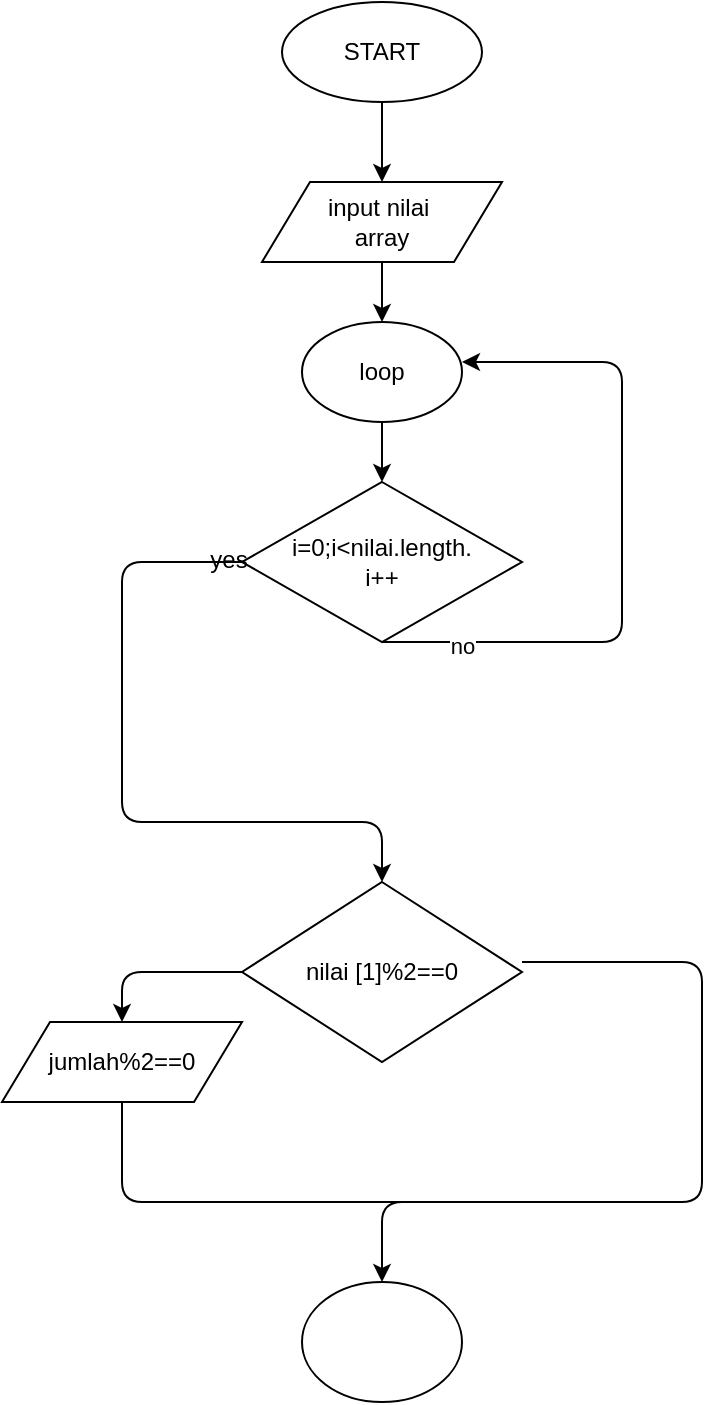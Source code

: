 <mxfile version="13.0.3" type="device"><diagram id="VoosDuAh4s1qLTYpJdfr" name="Halaman-1"><mxGraphModel dx="852" dy="494" grid="1" gridSize="10" guides="1" tooltips="1" connect="1" arrows="1" fold="1" page="1" pageScale="1" pageWidth="850" pageHeight="1100" math="0" shadow="0"><root><mxCell id="0"/><mxCell id="1" parent="0"/><mxCell id="vZcmmzkFL6Mtv7v01XUl-1" value="START" style="ellipse;whiteSpace=wrap;html=1;" vertex="1" parent="1"><mxGeometry x="390" y="40" width="100" height="50" as="geometry"/></mxCell><mxCell id="vZcmmzkFL6Mtv7v01XUl-2" value="" style="endArrow=classic;html=1;" edge="1" parent="1" source="vZcmmzkFL6Mtv7v01XUl-1" target="vZcmmzkFL6Mtv7v01XUl-3"><mxGeometry width="50" height="50" relative="1" as="geometry"><mxPoint x="400" y="280" as="sourcePoint"/><mxPoint x="442" y="130" as="targetPoint"/></mxGeometry></mxCell><mxCell id="vZcmmzkFL6Mtv7v01XUl-3" value="input nilai&amp;nbsp;&lt;br&gt;array" style="shape=parallelogram;perimeter=parallelogramPerimeter;whiteSpace=wrap;html=1;" vertex="1" parent="1"><mxGeometry x="380" y="130" width="120" height="40" as="geometry"/></mxCell><mxCell id="vZcmmzkFL6Mtv7v01XUl-4" value="" style="endArrow=classic;html=1;exitX=0.5;exitY=1;exitDx=0;exitDy=0;" edge="1" parent="1" source="vZcmmzkFL6Mtv7v01XUl-3" target="vZcmmzkFL6Mtv7v01XUl-5"><mxGeometry width="50" height="50" relative="1" as="geometry"><mxPoint x="440" y="190" as="sourcePoint"/><mxPoint x="440" y="210" as="targetPoint"/></mxGeometry></mxCell><mxCell id="vZcmmzkFL6Mtv7v01XUl-5" value="loop" style="ellipse;whiteSpace=wrap;html=1;" vertex="1" parent="1"><mxGeometry x="400" y="200" width="80" height="50" as="geometry"/></mxCell><mxCell id="vZcmmzkFL6Mtv7v01XUl-6" value="" style="endArrow=classic;html=1;exitX=0.5;exitY=1;exitDx=0;exitDy=0;" edge="1" parent="1" source="vZcmmzkFL6Mtv7v01XUl-5" target="vZcmmzkFL6Mtv7v01XUl-7"><mxGeometry width="50" height="50" relative="1" as="geometry"><mxPoint x="425" y="350" as="sourcePoint"/><mxPoint x="440" y="290" as="targetPoint"/></mxGeometry></mxCell><mxCell id="vZcmmzkFL6Mtv7v01XUl-7" value="i=0;i&amp;lt;nilai.length.&lt;br&gt;i++" style="rhombus;whiteSpace=wrap;html=1;" vertex="1" parent="1"><mxGeometry x="370" y="280" width="140" height="80" as="geometry"/></mxCell><mxCell id="vZcmmzkFL6Mtv7v01XUl-8" value="" style="endArrow=classic;html=1;exitX=0.5;exitY=1;exitDx=0;exitDy=0;entryX=1;entryY=0.4;entryDx=0;entryDy=0;entryPerimeter=0;" edge="1" parent="1" source="vZcmmzkFL6Mtv7v01XUl-7" target="vZcmmzkFL6Mtv7v01XUl-5"><mxGeometry width="50" height="50" relative="1" as="geometry"><mxPoint x="490" y="370" as="sourcePoint"/><mxPoint x="490" y="220" as="targetPoint"/><Array as="points"><mxPoint x="560" y="360"/><mxPoint x="560" y="220"/></Array></mxGeometry></mxCell><mxCell id="vZcmmzkFL6Mtv7v01XUl-10" value="no" style="edgeLabel;html=1;align=center;verticalAlign=middle;resizable=0;points=[];" vertex="1" connectable="0" parent="vZcmmzkFL6Mtv7v01XUl-8"><mxGeometry x="-0.765" y="-2" relative="1" as="geometry"><mxPoint as="offset"/></mxGeometry></mxCell><mxCell id="vZcmmzkFL6Mtv7v01XUl-13" value="" style="endArrow=classic;html=1;exitX=0;exitY=0.5;exitDx=0;exitDy=0;" edge="1" parent="1" source="vZcmmzkFL6Mtv7v01XUl-7" target="vZcmmzkFL6Mtv7v01XUl-15"><mxGeometry width="50" height="50" relative="1" as="geometry"><mxPoint x="270" y="320" as="sourcePoint"/><mxPoint x="440" y="480" as="targetPoint"/><Array as="points"><mxPoint x="310" y="320"/><mxPoint x="310" y="450"/><mxPoint x="440" y="450"/></Array></mxGeometry></mxCell><mxCell id="vZcmmzkFL6Mtv7v01XUl-14" value="yes" style="text;html=1;align=center;verticalAlign=middle;resizable=0;points=[];autosize=1;" vertex="1" parent="1"><mxGeometry x="348" y="309" width="30" height="20" as="geometry"/></mxCell><mxCell id="vZcmmzkFL6Mtv7v01XUl-15" value="nilai [1]%2==0" style="rhombus;whiteSpace=wrap;html=1;" vertex="1" parent="1"><mxGeometry x="370" y="480" width="140" height="90" as="geometry"/></mxCell><mxCell id="vZcmmzkFL6Mtv7v01XUl-16" value="" style="endArrow=classic;html=1;exitX=1;exitY=0.444;exitDx=0;exitDy=0;exitPerimeter=0;" edge="1" parent="1" source="vZcmmzkFL6Mtv7v01XUl-15"><mxGeometry width="50" height="50" relative="1" as="geometry"><mxPoint x="510" y="530" as="sourcePoint"/><mxPoint x="440" y="680" as="targetPoint"/><Array as="points"><mxPoint x="600" y="520"/><mxPoint x="600" y="640"/><mxPoint x="440" y="640"/></Array></mxGeometry></mxCell><mxCell id="vZcmmzkFL6Mtv7v01XUl-17" value="" style="endArrow=classic;html=1;exitX=0;exitY=0.5;exitDx=0;exitDy=0;" edge="1" parent="1" source="vZcmmzkFL6Mtv7v01XUl-15"><mxGeometry width="50" height="50" relative="1" as="geometry"><mxPoint x="280" y="590" as="sourcePoint"/><mxPoint x="310" y="550" as="targetPoint"/><Array as="points"><mxPoint x="310" y="525"/></Array></mxGeometry></mxCell><mxCell id="vZcmmzkFL6Mtv7v01XUl-18" value="jumlah%2==0" style="shape=parallelogram;perimeter=parallelogramPerimeter;whiteSpace=wrap;html=1;" vertex="1" parent="1"><mxGeometry x="250" y="550" width="120" height="40" as="geometry"/></mxCell><mxCell id="vZcmmzkFL6Mtv7v01XUl-20" value="" style="endArrow=none;html=1;entryX=0.5;entryY=1;entryDx=0;entryDy=0;" edge="1" parent="1" target="vZcmmzkFL6Mtv7v01XUl-18"><mxGeometry width="50" height="50" relative="1" as="geometry"><mxPoint x="450" y="640" as="sourcePoint"/><mxPoint x="310" y="620" as="targetPoint"/><Array as="points"><mxPoint x="310" y="640"/></Array></mxGeometry></mxCell><mxCell id="vZcmmzkFL6Mtv7v01XUl-21" value="" style="ellipse;whiteSpace=wrap;html=1;" vertex="1" parent="1"><mxGeometry x="400" y="680" width="80" height="60" as="geometry"/></mxCell></root></mxGraphModel></diagram></mxfile>